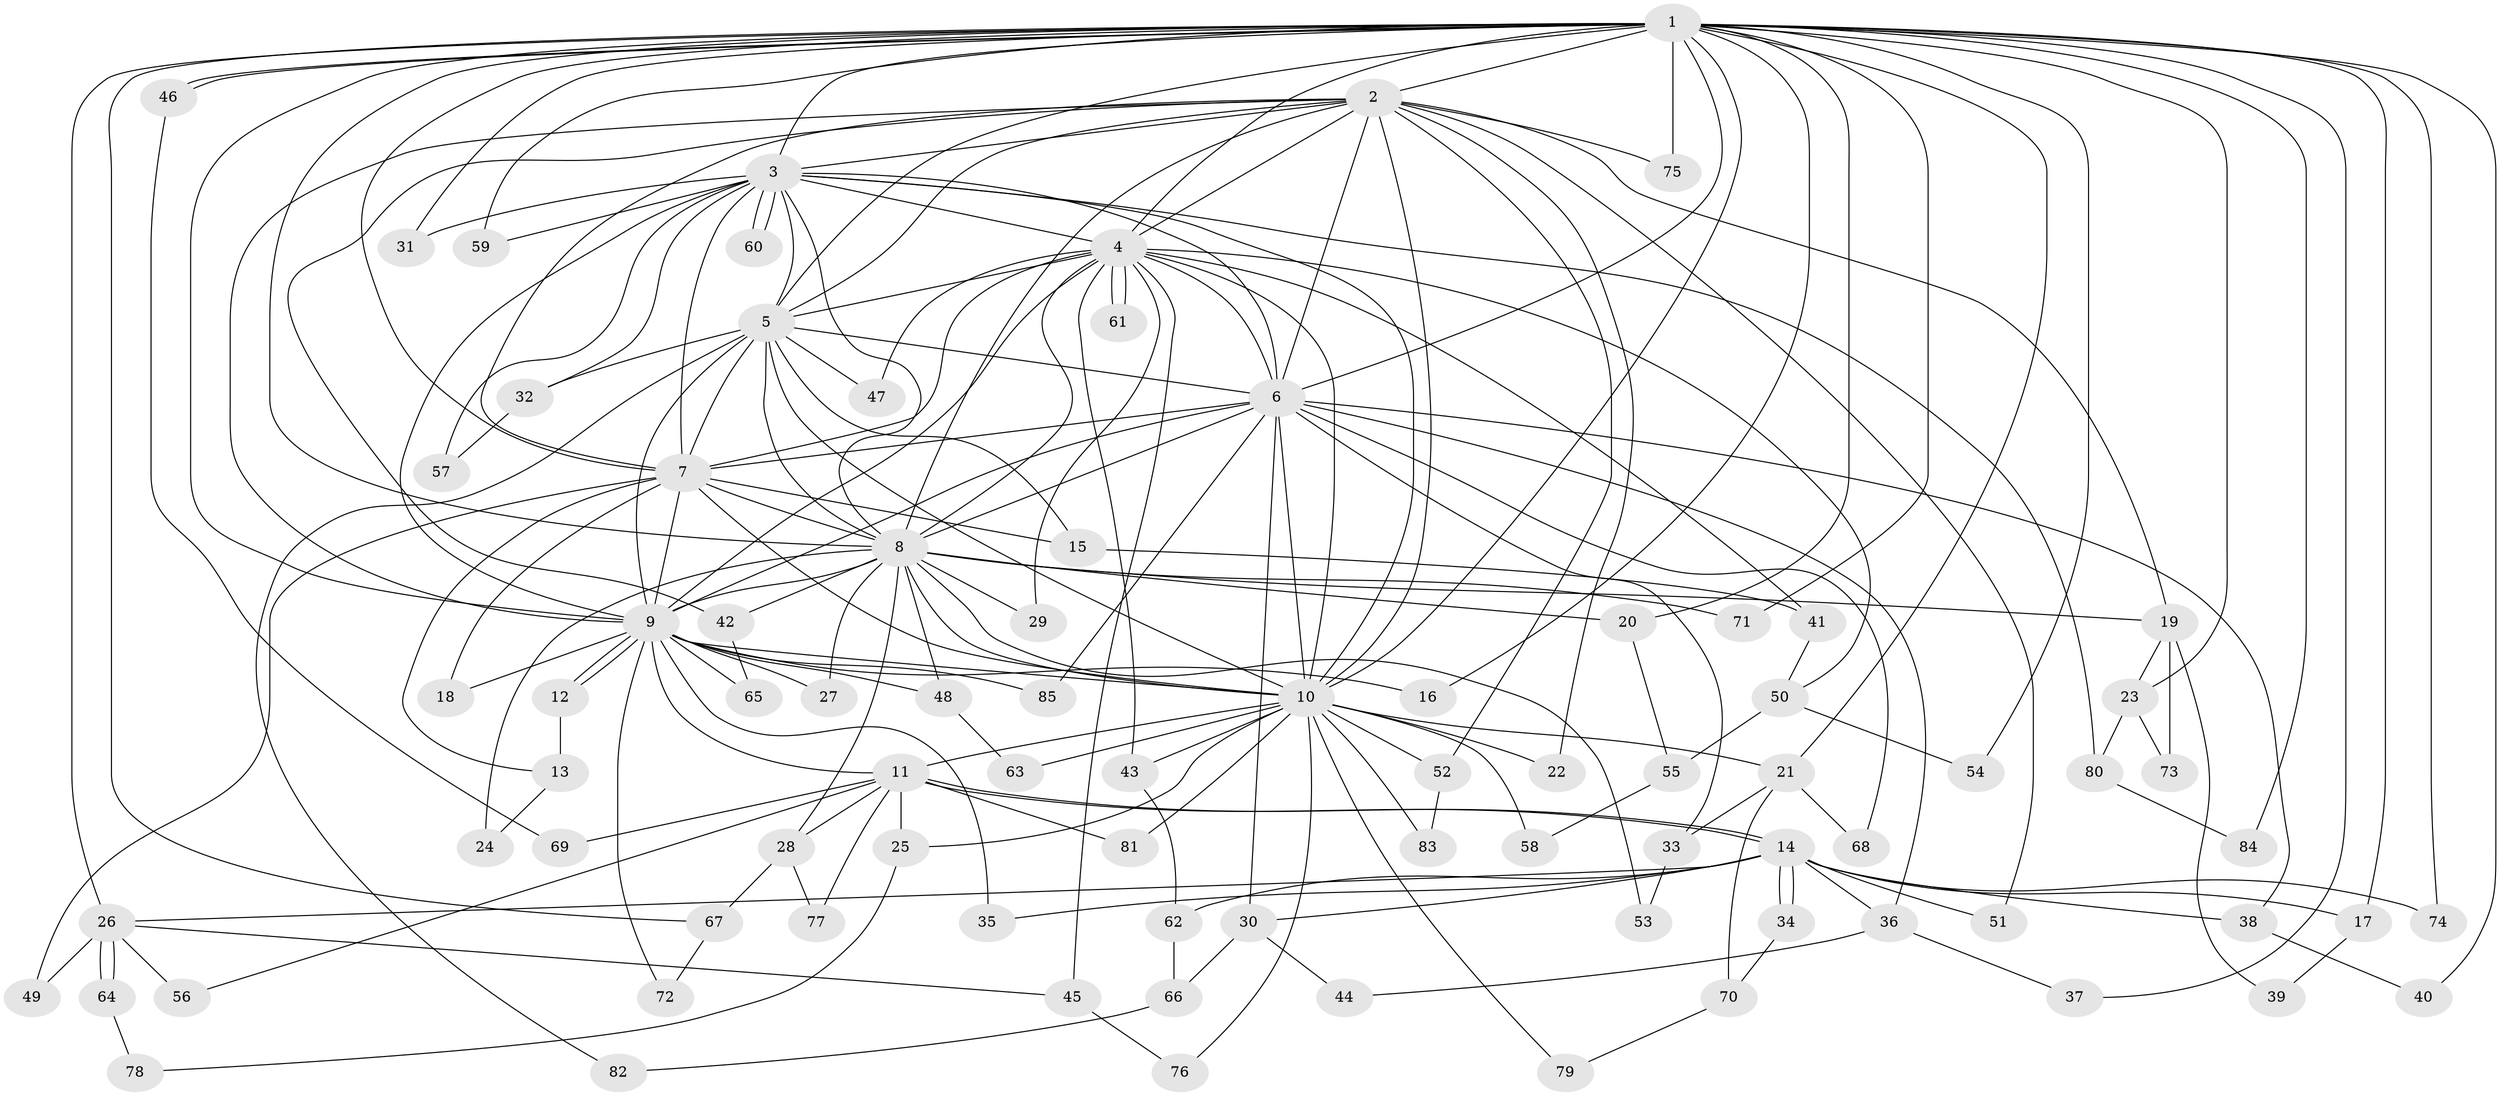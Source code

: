// Generated by graph-tools (version 1.1) at 2025/01/03/09/25 03:01:37]
// undirected, 85 vertices, 195 edges
graph export_dot {
graph [start="1"]
  node [color=gray90,style=filled];
  1;
  2;
  3;
  4;
  5;
  6;
  7;
  8;
  9;
  10;
  11;
  12;
  13;
  14;
  15;
  16;
  17;
  18;
  19;
  20;
  21;
  22;
  23;
  24;
  25;
  26;
  27;
  28;
  29;
  30;
  31;
  32;
  33;
  34;
  35;
  36;
  37;
  38;
  39;
  40;
  41;
  42;
  43;
  44;
  45;
  46;
  47;
  48;
  49;
  50;
  51;
  52;
  53;
  54;
  55;
  56;
  57;
  58;
  59;
  60;
  61;
  62;
  63;
  64;
  65;
  66;
  67;
  68;
  69;
  70;
  71;
  72;
  73;
  74;
  75;
  76;
  77;
  78;
  79;
  80;
  81;
  82;
  83;
  84;
  85;
  1 -- 2;
  1 -- 3;
  1 -- 4;
  1 -- 5;
  1 -- 6;
  1 -- 7;
  1 -- 8;
  1 -- 9;
  1 -- 10;
  1 -- 16;
  1 -- 17;
  1 -- 20;
  1 -- 21;
  1 -- 23;
  1 -- 26;
  1 -- 31;
  1 -- 37;
  1 -- 40;
  1 -- 46;
  1 -- 46;
  1 -- 54;
  1 -- 59;
  1 -- 67;
  1 -- 71;
  1 -- 74;
  1 -- 75;
  1 -- 84;
  2 -- 3;
  2 -- 4;
  2 -- 5;
  2 -- 6;
  2 -- 7;
  2 -- 8;
  2 -- 9;
  2 -- 10;
  2 -- 19;
  2 -- 22;
  2 -- 42;
  2 -- 51;
  2 -- 52;
  2 -- 75;
  3 -- 4;
  3 -- 5;
  3 -- 6;
  3 -- 7;
  3 -- 8;
  3 -- 9;
  3 -- 10;
  3 -- 31;
  3 -- 32;
  3 -- 57;
  3 -- 59;
  3 -- 60;
  3 -- 60;
  3 -- 80;
  4 -- 5;
  4 -- 6;
  4 -- 7;
  4 -- 8;
  4 -- 9;
  4 -- 10;
  4 -- 29;
  4 -- 41;
  4 -- 43;
  4 -- 45;
  4 -- 47;
  4 -- 50;
  4 -- 61;
  4 -- 61;
  5 -- 6;
  5 -- 7;
  5 -- 8;
  5 -- 9;
  5 -- 10;
  5 -- 15;
  5 -- 32;
  5 -- 47;
  5 -- 82;
  6 -- 7;
  6 -- 8;
  6 -- 9;
  6 -- 10;
  6 -- 30;
  6 -- 33;
  6 -- 36;
  6 -- 38;
  6 -- 68;
  6 -- 85;
  7 -- 8;
  7 -- 9;
  7 -- 10;
  7 -- 13;
  7 -- 15;
  7 -- 18;
  7 -- 49;
  8 -- 9;
  8 -- 10;
  8 -- 19;
  8 -- 20;
  8 -- 24;
  8 -- 27;
  8 -- 28;
  8 -- 29;
  8 -- 42;
  8 -- 48;
  8 -- 53;
  8 -- 71;
  9 -- 10;
  9 -- 11;
  9 -- 12;
  9 -- 12;
  9 -- 16;
  9 -- 18;
  9 -- 27;
  9 -- 35;
  9 -- 48;
  9 -- 65;
  9 -- 72;
  9 -- 85;
  10 -- 11;
  10 -- 21;
  10 -- 22;
  10 -- 25;
  10 -- 43;
  10 -- 52;
  10 -- 58;
  10 -- 63;
  10 -- 76;
  10 -- 79;
  10 -- 81;
  10 -- 83;
  11 -- 14;
  11 -- 14;
  11 -- 25;
  11 -- 28;
  11 -- 56;
  11 -- 69;
  11 -- 77;
  11 -- 81;
  12 -- 13;
  13 -- 24;
  14 -- 17;
  14 -- 26;
  14 -- 30;
  14 -- 34;
  14 -- 34;
  14 -- 35;
  14 -- 36;
  14 -- 38;
  14 -- 51;
  14 -- 62;
  14 -- 74;
  15 -- 41;
  17 -- 39;
  19 -- 23;
  19 -- 39;
  19 -- 73;
  20 -- 55;
  21 -- 33;
  21 -- 68;
  21 -- 70;
  23 -- 73;
  23 -- 80;
  25 -- 78;
  26 -- 45;
  26 -- 49;
  26 -- 56;
  26 -- 64;
  26 -- 64;
  28 -- 67;
  28 -- 77;
  30 -- 44;
  30 -- 66;
  32 -- 57;
  33 -- 53;
  34 -- 70;
  36 -- 37;
  36 -- 44;
  38 -- 40;
  41 -- 50;
  42 -- 65;
  43 -- 62;
  45 -- 76;
  46 -- 69;
  48 -- 63;
  50 -- 54;
  50 -- 55;
  52 -- 83;
  55 -- 58;
  62 -- 66;
  64 -- 78;
  66 -- 82;
  67 -- 72;
  70 -- 79;
  80 -- 84;
}

